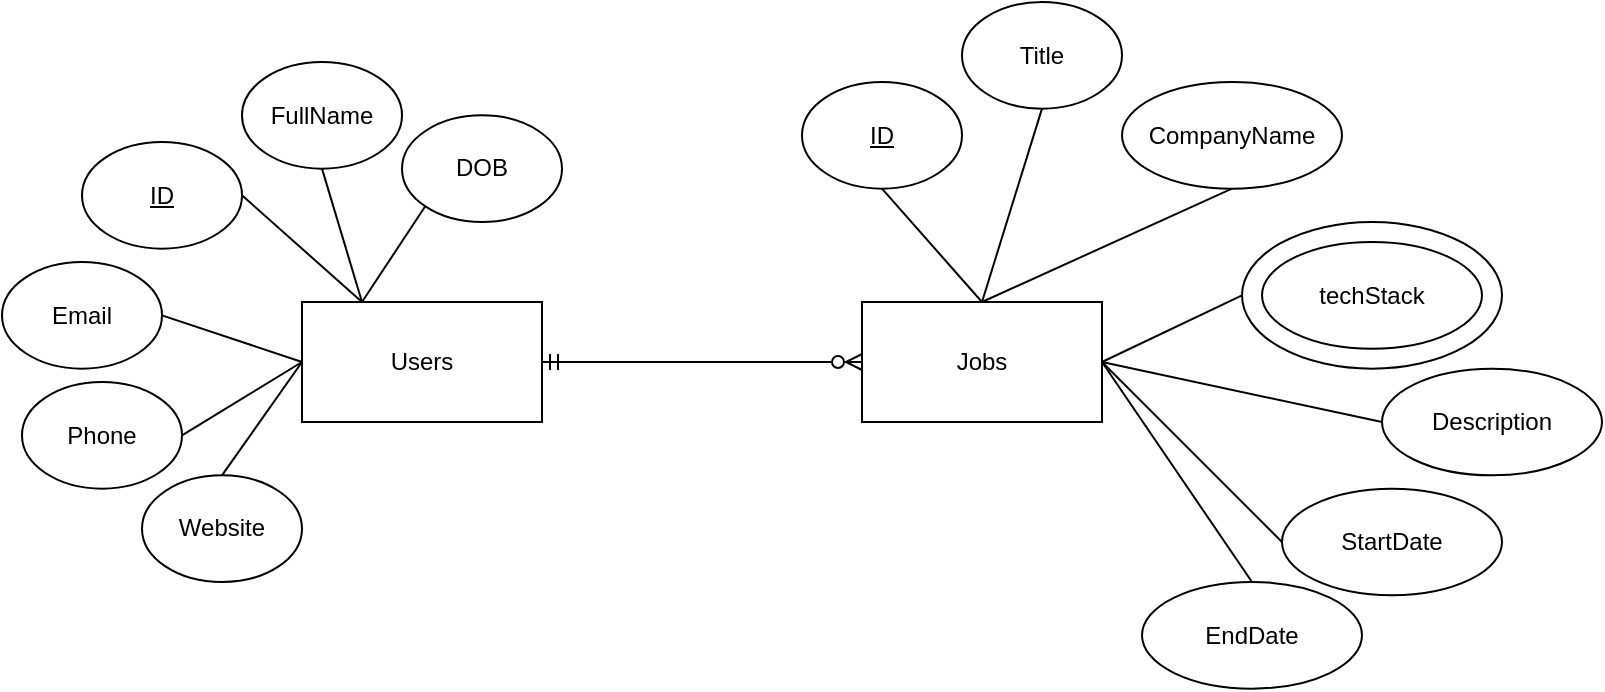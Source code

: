 <mxfile version="20.3.2" type="device"><diagram id="-jet0CtiM6UIcxoj7dY2" name="Page-1"><mxGraphModel dx="1185" dy="683" grid="1" gridSize="10" guides="1" tooltips="1" connect="1" arrows="1" fold="1" page="1" pageScale="1" pageWidth="850" pageHeight="1100" math="0" shadow="0"><root><mxCell id="0"/><mxCell id="1" parent="0"/><mxCell id="VxUpk2zG8pdnd1oB8DLQ-1" value="Users" style="rounded=0;whiteSpace=wrap;html=1;" vertex="1" parent="1"><mxGeometry x="160" y="160" width="120" height="60" as="geometry"/></mxCell><mxCell id="VxUpk2zG8pdnd1oB8DLQ-2" value="Jobs" style="rounded=0;whiteSpace=wrap;html=1;" vertex="1" parent="1"><mxGeometry x="440" y="160" width="120" height="60" as="geometry"/></mxCell><mxCell id="VxUpk2zG8pdnd1oB8DLQ-3" value="" style="endArrow=ERzeroToMany;html=1;rounded=0;entryX=0;entryY=0.5;entryDx=0;entryDy=0;exitX=1;exitY=0.5;exitDx=0;exitDy=0;endFill=0;startArrow=ERmandOne;startFill=0;" edge="1" parent="1" source="VxUpk2zG8pdnd1oB8DLQ-1" target="VxUpk2zG8pdnd1oB8DLQ-2"><mxGeometry width="50" height="50" relative="1" as="geometry"><mxPoint x="400" y="420" as="sourcePoint"/><mxPoint x="450" y="370" as="targetPoint"/></mxGeometry></mxCell><mxCell id="VxUpk2zG8pdnd1oB8DLQ-4" value="&lt;u&gt;ID&lt;/u&gt;" style="ellipse;whiteSpace=wrap;html=1;" vertex="1" parent="1"><mxGeometry x="50" y="80" width="80" height="53.33" as="geometry"/></mxCell><mxCell id="VxUpk2zG8pdnd1oB8DLQ-5" value="DOB" style="ellipse;whiteSpace=wrap;html=1;" vertex="1" parent="1"><mxGeometry x="210" y="66.67" width="80" height="53.33" as="geometry"/></mxCell><mxCell id="VxUpk2zG8pdnd1oB8DLQ-6" value="FullName" style="ellipse;whiteSpace=wrap;html=1;" vertex="1" parent="1"><mxGeometry x="130" y="40.0" width="80" height="53.33" as="geometry"/></mxCell><mxCell id="VxUpk2zG8pdnd1oB8DLQ-7" value="Email" style="ellipse;whiteSpace=wrap;html=1;" vertex="1" parent="1"><mxGeometry x="10" y="140" width="80" height="53.33" as="geometry"/></mxCell><mxCell id="VxUpk2zG8pdnd1oB8DLQ-8" value="Phone" style="ellipse;whiteSpace=wrap;html=1;" vertex="1" parent="1"><mxGeometry x="20" y="200" width="80" height="53.33" as="geometry"/></mxCell><mxCell id="VxUpk2zG8pdnd1oB8DLQ-9" value="Website" style="ellipse;whiteSpace=wrap;html=1;" vertex="1" parent="1"><mxGeometry x="80" y="246.67" width="80" height="53.33" as="geometry"/></mxCell><mxCell id="VxUpk2zG8pdnd1oB8DLQ-10" value="" style="endArrow=none;html=1;rounded=0;entryX=0.5;entryY=1;entryDx=0;entryDy=0;exitX=0.25;exitY=0;exitDx=0;exitDy=0;" edge="1" parent="1" source="VxUpk2zG8pdnd1oB8DLQ-1" target="VxUpk2zG8pdnd1oB8DLQ-6"><mxGeometry width="50" height="50" relative="1" as="geometry"><mxPoint x="400" y="270" as="sourcePoint"/><mxPoint x="450" y="220" as="targetPoint"/></mxGeometry></mxCell><mxCell id="VxUpk2zG8pdnd1oB8DLQ-11" value="" style="endArrow=none;html=1;rounded=0;entryX=1;entryY=0.5;entryDx=0;entryDy=0;exitX=0.25;exitY=0;exitDx=0;exitDy=0;" edge="1" parent="1" source="VxUpk2zG8pdnd1oB8DLQ-1" target="VxUpk2zG8pdnd1oB8DLQ-4"><mxGeometry width="50" height="50" relative="1" as="geometry"><mxPoint x="400" y="270" as="sourcePoint"/><mxPoint x="450" y="220" as="targetPoint"/></mxGeometry></mxCell><mxCell id="VxUpk2zG8pdnd1oB8DLQ-12" value="" style="endArrow=none;html=1;rounded=0;entryX=0;entryY=1;entryDx=0;entryDy=0;exitX=0.25;exitY=0;exitDx=0;exitDy=0;" edge="1" parent="1" source="VxUpk2zG8pdnd1oB8DLQ-1" target="VxUpk2zG8pdnd1oB8DLQ-5"><mxGeometry width="50" height="50" relative="1" as="geometry"><mxPoint x="400" y="270" as="sourcePoint"/><mxPoint x="450" y="220" as="targetPoint"/></mxGeometry></mxCell><mxCell id="VxUpk2zG8pdnd1oB8DLQ-13" value="" style="endArrow=none;html=1;rounded=0;entryX=1;entryY=0.5;entryDx=0;entryDy=0;exitX=0;exitY=0.5;exitDx=0;exitDy=0;" edge="1" parent="1" source="VxUpk2zG8pdnd1oB8DLQ-1" target="VxUpk2zG8pdnd1oB8DLQ-7"><mxGeometry width="50" height="50" relative="1" as="geometry"><mxPoint x="400" y="270" as="sourcePoint"/><mxPoint x="450" y="220" as="targetPoint"/></mxGeometry></mxCell><mxCell id="VxUpk2zG8pdnd1oB8DLQ-14" value="" style="endArrow=none;html=1;rounded=0;entryX=1;entryY=0.5;entryDx=0;entryDy=0;exitX=0;exitY=0.5;exitDx=0;exitDy=0;" edge="1" parent="1" source="VxUpk2zG8pdnd1oB8DLQ-1" target="VxUpk2zG8pdnd1oB8DLQ-8"><mxGeometry width="50" height="50" relative="1" as="geometry"><mxPoint x="400" y="270" as="sourcePoint"/><mxPoint x="450" y="220" as="targetPoint"/></mxGeometry></mxCell><mxCell id="VxUpk2zG8pdnd1oB8DLQ-15" value="" style="endArrow=none;html=1;rounded=0;entryX=0.5;entryY=0;entryDx=0;entryDy=0;exitX=0;exitY=0.5;exitDx=0;exitDy=0;" edge="1" parent="1" source="VxUpk2zG8pdnd1oB8DLQ-1" target="VxUpk2zG8pdnd1oB8DLQ-9"><mxGeometry width="50" height="50" relative="1" as="geometry"><mxPoint x="400" y="270" as="sourcePoint"/><mxPoint x="450" y="220" as="targetPoint"/></mxGeometry></mxCell><mxCell id="VxUpk2zG8pdnd1oB8DLQ-16" value="&lt;u&gt;ID&lt;/u&gt;" style="ellipse;whiteSpace=wrap;html=1;" vertex="1" parent="1"><mxGeometry x="410" y="50" width="80" height="53.33" as="geometry"/></mxCell><mxCell id="VxUpk2zG8pdnd1oB8DLQ-17" value="" style="endArrow=none;html=1;rounded=0;entryX=0.5;entryY=1;entryDx=0;entryDy=0;exitX=0.5;exitY=0;exitDx=0;exitDy=0;" edge="1" parent="1" source="VxUpk2zG8pdnd1oB8DLQ-2" target="VxUpk2zG8pdnd1oB8DLQ-16"><mxGeometry width="50" height="50" relative="1" as="geometry"><mxPoint x="200" y="170" as="sourcePoint"/><mxPoint x="140.0" y="116.665" as="targetPoint"/></mxGeometry></mxCell><mxCell id="VxUpk2zG8pdnd1oB8DLQ-18" value="Title" style="ellipse;whiteSpace=wrap;html=1;" vertex="1" parent="1"><mxGeometry x="490" y="10" width="80" height="53.33" as="geometry"/></mxCell><mxCell id="VxUpk2zG8pdnd1oB8DLQ-19" value="CompanyName" style="ellipse;whiteSpace=wrap;html=1;" vertex="1" parent="1"><mxGeometry x="570" y="50" width="110" height="53.33" as="geometry"/></mxCell><mxCell id="VxUpk2zG8pdnd1oB8DLQ-20" value="" style="endArrow=none;html=1;rounded=0;entryX=0.5;entryY=1;entryDx=0;entryDy=0;exitX=0.5;exitY=0;exitDx=0;exitDy=0;" edge="1" parent="1" source="VxUpk2zG8pdnd1oB8DLQ-2" target="VxUpk2zG8pdnd1oB8DLQ-18"><mxGeometry width="50" height="50" relative="1" as="geometry"><mxPoint x="200" y="170" as="sourcePoint"/><mxPoint x="140.0" y="116.665" as="targetPoint"/></mxGeometry></mxCell><mxCell id="VxUpk2zG8pdnd1oB8DLQ-21" value="" style="endArrow=none;html=1;rounded=0;entryX=0.5;entryY=1;entryDx=0;entryDy=0;exitX=0.5;exitY=0;exitDx=0;exitDy=0;" edge="1" parent="1" source="VxUpk2zG8pdnd1oB8DLQ-2" target="VxUpk2zG8pdnd1oB8DLQ-19"><mxGeometry width="50" height="50" relative="1" as="geometry"><mxPoint x="200" y="170" as="sourcePoint"/><mxPoint x="140.0" y="116.665" as="targetPoint"/></mxGeometry></mxCell><mxCell id="VxUpk2zG8pdnd1oB8DLQ-26" value="" style="group" vertex="1" connectable="0" parent="1"><mxGeometry x="630" y="120" width="130" height="73.35" as="geometry"/></mxCell><mxCell id="VxUpk2zG8pdnd1oB8DLQ-23" value="" style="ellipse;whiteSpace=wrap;html=1;" vertex="1" parent="VxUpk2zG8pdnd1oB8DLQ-26"><mxGeometry width="130" height="73.35" as="geometry"/></mxCell><mxCell id="VxUpk2zG8pdnd1oB8DLQ-22" value="techStack" style="ellipse;whiteSpace=wrap;html=1;" vertex="1" parent="VxUpk2zG8pdnd1oB8DLQ-26"><mxGeometry x="10" y="10.01" width="110" height="53.33" as="geometry"/></mxCell><mxCell id="VxUpk2zG8pdnd1oB8DLQ-27" value="Description" style="ellipse;whiteSpace=wrap;html=1;" vertex="1" parent="1"><mxGeometry x="700" y="193.35" width="110" height="53.33" as="geometry"/></mxCell><mxCell id="VxUpk2zG8pdnd1oB8DLQ-28" value="StartDate" style="ellipse;whiteSpace=wrap;html=1;" vertex="1" parent="1"><mxGeometry x="650" y="253.33" width="110" height="53.33" as="geometry"/></mxCell><mxCell id="VxUpk2zG8pdnd1oB8DLQ-29" value="EndDate" style="ellipse;whiteSpace=wrap;html=1;" vertex="1" parent="1"><mxGeometry x="580" y="300.0" width="110" height="53.33" as="geometry"/></mxCell><mxCell id="VxUpk2zG8pdnd1oB8DLQ-31" value="" style="endArrow=none;html=1;rounded=0;entryX=0;entryY=0.5;entryDx=0;entryDy=0;exitX=1;exitY=0.5;exitDx=0;exitDy=0;" edge="1" parent="1" source="VxUpk2zG8pdnd1oB8DLQ-2" target="VxUpk2zG8pdnd1oB8DLQ-23"><mxGeometry width="50" height="50" relative="1" as="geometry"><mxPoint x="200" y="170" as="sourcePoint"/><mxPoint x="140.0" y="116.665" as="targetPoint"/></mxGeometry></mxCell><mxCell id="VxUpk2zG8pdnd1oB8DLQ-32" value="" style="endArrow=none;html=1;rounded=0;entryX=0;entryY=0.5;entryDx=0;entryDy=0;exitX=1;exitY=0.5;exitDx=0;exitDy=0;" edge="1" parent="1" source="VxUpk2zG8pdnd1oB8DLQ-2" target="VxUpk2zG8pdnd1oB8DLQ-27"><mxGeometry width="50" height="50" relative="1" as="geometry"><mxPoint x="200" y="170" as="sourcePoint"/><mxPoint x="140.0" y="116.665" as="targetPoint"/></mxGeometry></mxCell><mxCell id="VxUpk2zG8pdnd1oB8DLQ-33" value="" style="endArrow=none;html=1;rounded=0;entryX=0;entryY=0.5;entryDx=0;entryDy=0;exitX=1;exitY=0.5;exitDx=0;exitDy=0;" edge="1" parent="1" source="VxUpk2zG8pdnd1oB8DLQ-2" target="VxUpk2zG8pdnd1oB8DLQ-28"><mxGeometry width="50" height="50" relative="1" as="geometry"><mxPoint x="200" y="170" as="sourcePoint"/><mxPoint x="140.0" y="116.665" as="targetPoint"/></mxGeometry></mxCell><mxCell id="VxUpk2zG8pdnd1oB8DLQ-34" value="" style="endArrow=none;html=1;rounded=0;entryX=0.5;entryY=0;entryDx=0;entryDy=0;exitX=1;exitY=0.5;exitDx=0;exitDy=0;" edge="1" parent="1" source="VxUpk2zG8pdnd1oB8DLQ-2" target="VxUpk2zG8pdnd1oB8DLQ-29"><mxGeometry width="50" height="50" relative="1" as="geometry"><mxPoint x="200" y="170" as="sourcePoint"/><mxPoint x="140.0" y="116.665" as="targetPoint"/></mxGeometry></mxCell></root></mxGraphModel></diagram></mxfile>